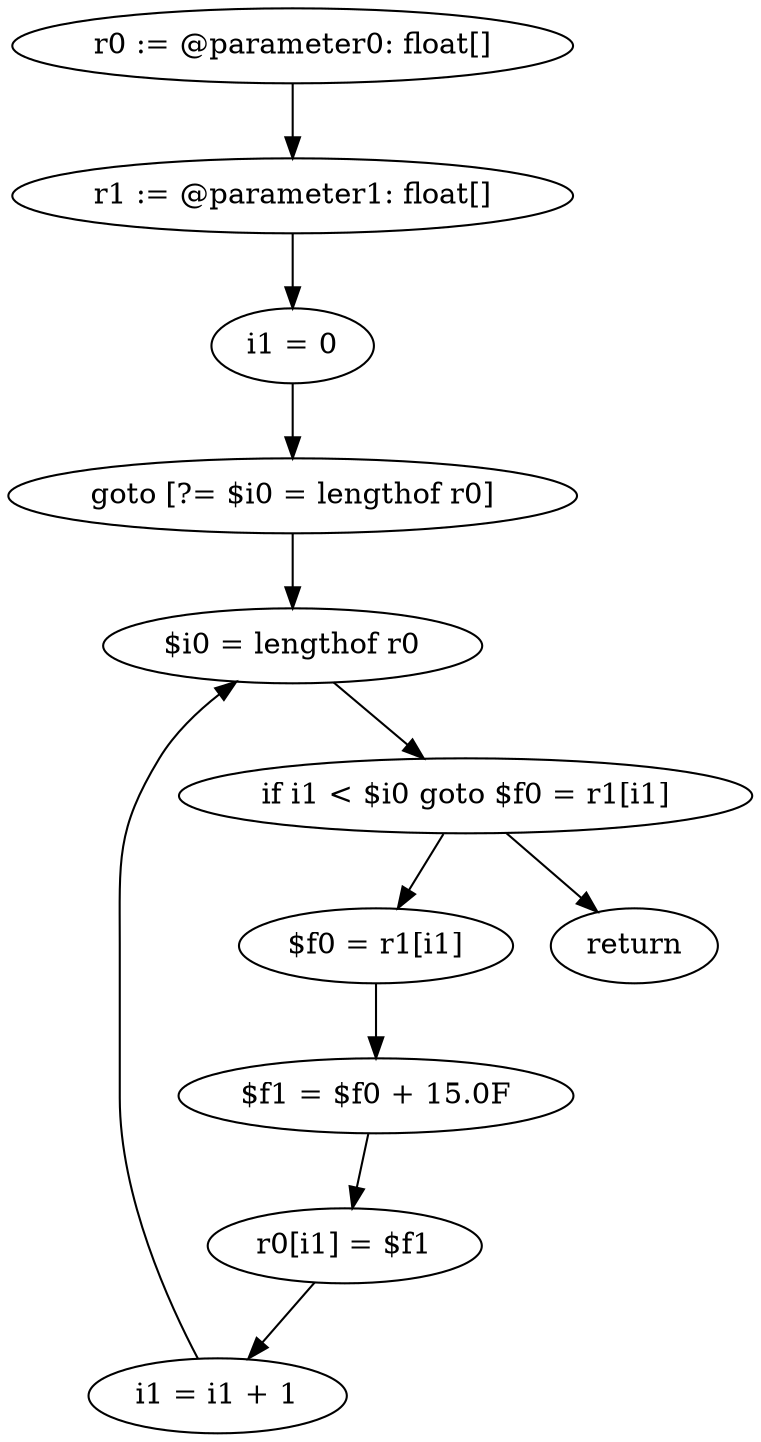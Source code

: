 digraph "unitGraph" {
    "r0 := @parameter0: float[]"
    "r1 := @parameter1: float[]"
    "i1 = 0"
    "goto [?= $i0 = lengthof r0]"
    "$f0 = r1[i1]"
    "$f1 = $f0 + 15.0F"
    "r0[i1] = $f1"
    "i1 = i1 + 1"
    "$i0 = lengthof r0"
    "if i1 < $i0 goto $f0 = r1[i1]"
    "return"
    "r0 := @parameter0: float[]"->"r1 := @parameter1: float[]";
    "r1 := @parameter1: float[]"->"i1 = 0";
    "i1 = 0"->"goto [?= $i0 = lengthof r0]";
    "goto [?= $i0 = lengthof r0]"->"$i0 = lengthof r0";
    "$f0 = r1[i1]"->"$f1 = $f0 + 15.0F";
    "$f1 = $f0 + 15.0F"->"r0[i1] = $f1";
    "r0[i1] = $f1"->"i1 = i1 + 1";
    "i1 = i1 + 1"->"$i0 = lengthof r0";
    "$i0 = lengthof r0"->"if i1 < $i0 goto $f0 = r1[i1]";
    "if i1 < $i0 goto $f0 = r1[i1]"->"return";
    "if i1 < $i0 goto $f0 = r1[i1]"->"$f0 = r1[i1]";
}

